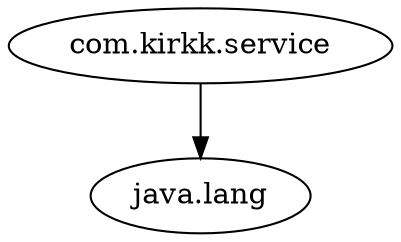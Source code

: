 digraph "service.jar" {
    // Path: ./mlib/service.jar
   "com.kirkk.service"                                -> "java.lang";
}
